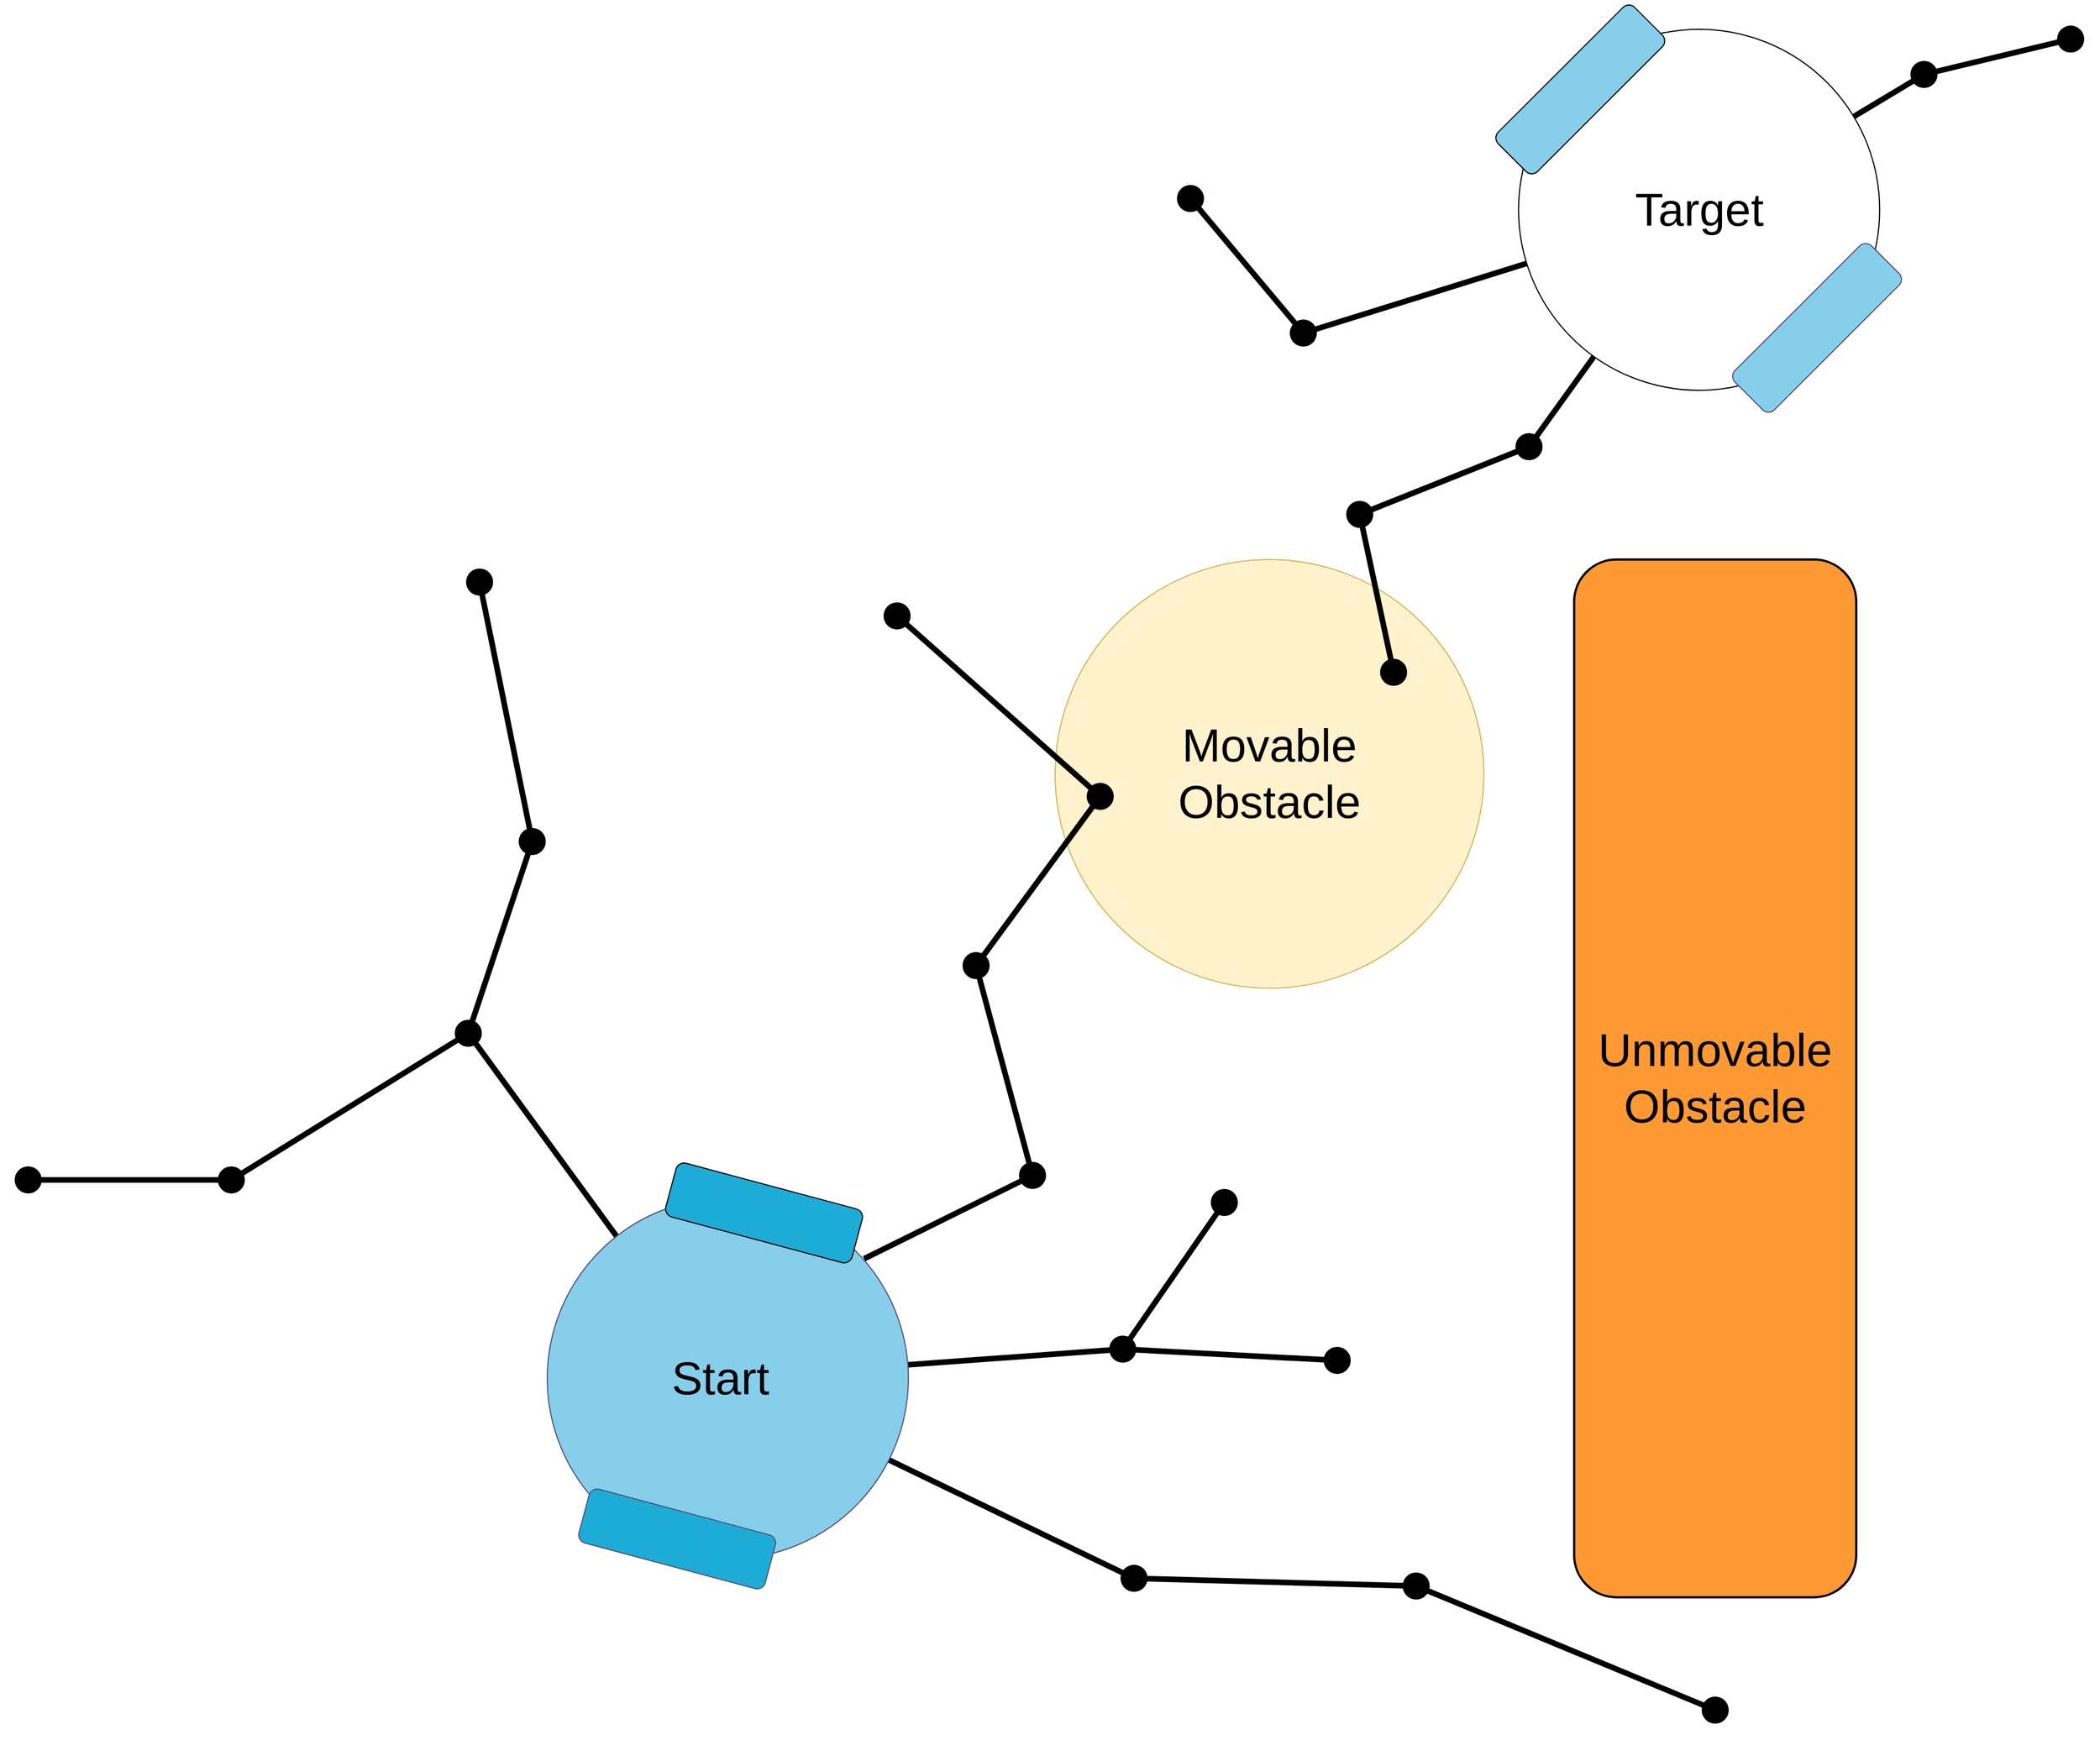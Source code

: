 <mxfile version="20.7.4" type="device"><diagram id="KiB-AufaJ31jpKkaHcrA" name="Page-1"><mxGraphModel dx="3718" dy="3886" grid="1" gridSize="10" guides="1" tooltips="1" connect="1" arrows="1" fold="1" page="1" pageScale="1" pageWidth="850" pageHeight="1100" math="1" shadow="0"><root><mxCell id="0"/><mxCell id="1" parent="0"/><mxCell id="sVk9f4SAbp3rtPKEbEiQ-156" value="" style="endArrow=none;html=1;rounded=0;fontSize=41;strokeWidth=5;" parent="1" source="sVk9f4SAbp3rtPKEbEiQ-139" target="sVk9f4SAbp3rtPKEbEiQ-71" edge="1"><mxGeometry width="50" height="50" relative="1" as="geometry"><mxPoint x="945" y="-679.27" as="sourcePoint"/><mxPoint x="655" y="-710" as="targetPoint"/><Array as="points"/></mxGeometry></mxCell><mxCell id="sVk9f4SAbp3rtPKEbEiQ-159" value="" style="endArrow=none;html=1;rounded=0;fontSize=41;strokeWidth=5;exitX=0.333;exitY=0.533;exitDx=0;exitDy=0;exitPerimeter=0;" parent="1" source="sVk9f4SAbp3rtPKEbEiQ-140" target="sVk9f4SAbp3rtPKEbEiQ-71" edge="1"><mxGeometry width="50" height="50" relative="1" as="geometry"><mxPoint x="975" y="-649.27" as="sourcePoint"/><mxPoint x="685" y="-680" as="targetPoint"/><Array as="points"/></mxGeometry></mxCell><mxCell id="sVk9f4SAbp3rtPKEbEiQ-120" value="" style="endArrow=none;html=1;rounded=0;fontSize=41;strokeWidth=5;startArrow=none;" parent="1" source="sVk9f4SAbp3rtPKEbEiQ-118" target="sVk9f4SAbp3rtPKEbEiQ-71" edge="1"><mxGeometry width="50" height="50" relative="1" as="geometry"><mxPoint x="200" y="-1080" as="sourcePoint"/><mxPoint x="-130" y="-1440" as="targetPoint"/></mxGeometry></mxCell><mxCell id="sVk9f4SAbp3rtPKEbEiQ-64" value="&lt;font style=&quot;font-size: 41px;&quot;&gt;Target&lt;br&gt;&lt;/font&gt;" style="ellipse;whiteSpace=wrap;html=1;aspect=fixed;fillColor=none;strokeWidth=1;" parent="1" vertex="1"><mxGeometry x="1130.73" y="-1970" width="320" height="320" as="geometry"/></mxCell><mxCell id="sVk9f4SAbp3rtPKEbEiQ-65" value="" style="rounded=1;whiteSpace=wrap;html=1;rotation=-45;fillColor=#87CEEB;" parent="1" vertex="1"><mxGeometry x="1100" y="-1941.34" width="170.91" height="49.27" as="geometry"/></mxCell><mxCell id="sVk9f4SAbp3rtPKEbEiQ-66" value="" style="rounded=1;whiteSpace=wrap;html=1;rotation=-45;fillColor=#87CEEB;strokeColor=#56517e;gradientColor=none;" parent="1" vertex="1"><mxGeometry x="1309.82" y="-1730" width="170.91" height="49.27" as="geometry"/></mxCell><mxCell id="sVk9f4SAbp3rtPKEbEiQ-67" value="" style="group;rotation=15;fillColor=none;" parent="1" connectable="0" vertex="1"><mxGeometry x="236.647" y="-959.353" width="370.706" height="370.706" as="geometry"/></mxCell><mxCell id="sVk9f4SAbp3rtPKEbEiQ-68" value="&lt;font style=&quot;font-size: 41px;&quot;&gt;&lt;br&gt;&lt;/font&gt;" style="ellipse;whiteSpace=wrap;html=1;aspect=fixed;fillColor=#87CEEB;strokeColor=#56517e;strokeWidth=1;rotation=25;" parent="sVk9f4SAbp3rtPKEbEiQ-67" vertex="1"><mxGeometry x="33.35" y="25.35" width="320" height="320" as="geometry"/></mxCell><mxCell id="sVk9f4SAbp3rtPKEbEiQ-69" value="" style="rounded=1;whiteSpace=wrap;html=1;rotation=15;fillColor=#1dacd6;" parent="sVk9f4SAbp3rtPKEbEiQ-67" vertex="1"><mxGeometry x="140" y="14" width="170.91" height="49.27" as="geometry"/></mxCell><mxCell id="sVk9f4SAbp3rtPKEbEiQ-70" value="" style="rounded=1;whiteSpace=wrap;html=1;rotation=15;fillColor=#1dacd6;strokeColor=#56517e;gradientColor=none;" parent="sVk9f4SAbp3rtPKEbEiQ-67" vertex="1"><mxGeometry x="63" y="303" width="170.91" height="49.27" as="geometry"/></mxCell><mxCell id="sVk9f4SAbp3rtPKEbEiQ-71" value="Start" style="text;html=1;align=center;verticalAlign=middle;resizable=0;points=[];autosize=1;strokeColor=none;fillColor=none;fontSize=41;" parent="1" vertex="1"><mxGeometry x="368.45" y="-804" width="110" height="60" as="geometry"/></mxCell><mxCell id="sVk9f4SAbp3rtPKEbEiQ-72" value="&lt;font style=&quot;font-size: 41px;&quot;&gt;Unmovable&lt;br&gt;Obstacle&lt;/font&gt;" style="rounded=1;whiteSpace=wrap;html=1;strokeWidth=2;fillColor=#FF9933;" parent="1" vertex="1"><mxGeometry x="1180" y="-1500" width="250" height="920" as="geometry"/></mxCell><mxCell id="sVk9f4SAbp3rtPKEbEiQ-113" value="&lt;font style=&quot;font-size: 41px;&quot;&gt;Movable&lt;br&gt;Obstacle&lt;/font&gt;" style="ellipse;whiteSpace=wrap;html=1;aspect=fixed;fillColor=#fff2cc;strokeColor=#d6b656;" parent="1" vertex="1"><mxGeometry x="720" y="-1500" width="380" height="380" as="geometry"/></mxCell><mxCell id="sVk9f4SAbp3rtPKEbEiQ-128" value="" style="endArrow=none;html=1;rounded=0;fontSize=41;entryX=0.45;entryY=0.6;entryDx=0;entryDy=0;entryPerimeter=0;strokeWidth=5;" parent="1" source="sVk9f4SAbp3rtPKEbEiQ-137" target="sVk9f4SAbp3rtPKEbEiQ-144" edge="1"><mxGeometry width="50" height="50" relative="1" as="geometry"><mxPoint x="510" y="-1860" as="sourcePoint"/><mxPoint x="390" y="-1744.63" as="targetPoint"/></mxGeometry></mxCell><mxCell id="sVk9f4SAbp3rtPKEbEiQ-130" value="" style="endArrow=none;html=1;rounded=0;fontSize=41;strokeWidth=5;" parent="1" target="sVk9f4SAbp3rtPKEbEiQ-118" edge="1"><mxGeometry width="50" height="50" relative="1" as="geometry"><mxPoint x="200" y="-1080" as="sourcePoint"/><mxPoint x="401.543" y="-804" as="targetPoint"/></mxGeometry></mxCell><mxCell id="sVk9f4SAbp3rtPKEbEiQ-118" value="" style="shape=waypoint;sketch=0;fillStyle=solid;size=6;pointerEvents=1;points=[];fillColor=none;resizable=0;rotatable=0;perimeter=centerPerimeter;snapToPoint=1;fontSize=41;strokeColor=#000000;strokeWidth=10;" parent="1" vertex="1"><mxGeometry x="180" y="-1100" width="40" height="40" as="geometry"/></mxCell><mxCell id="sVk9f4SAbp3rtPKEbEiQ-132" value="" style="shape=waypoint;sketch=0;fillStyle=solid;size=6;pointerEvents=1;points=[];fillColor=none;resizable=0;rotatable=0;perimeter=centerPerimeter;snapToPoint=1;fontSize=41;strokeColor=#000000;strokeWidth=10;" parent="1" vertex="1"><mxGeometry x="-210" y="-970" width="40" height="40" as="geometry"/></mxCell><mxCell id="sVk9f4SAbp3rtPKEbEiQ-133" value="" style="shape=waypoint;sketch=0;fillStyle=solid;size=6;pointerEvents=1;points=[];fillColor=none;resizable=0;rotatable=0;perimeter=centerPerimeter;snapToPoint=1;fontSize=41;strokeColor=#000000;strokeWidth=10;" parent="1" vertex="1"><mxGeometry x="-30" y="-970" width="40" height="40" as="geometry"/></mxCell><mxCell id="sVk9f4SAbp3rtPKEbEiQ-136" value="" style="shape=waypoint;sketch=0;fillStyle=solid;size=6;pointerEvents=1;points=[];fillColor=none;resizable=0;rotatable=0;perimeter=centerPerimeter;snapToPoint=1;fontSize=41;strokeColor=#000000;strokeWidth=10;" parent="1" vertex="1"><mxGeometry x="920" y="-1720.73" width="40" height="40" as="geometry"/></mxCell><mxCell id="sVk9f4SAbp3rtPKEbEiQ-137" value="" style="shape=waypoint;sketch=0;fillStyle=solid;size=6;pointerEvents=1;points=[];fillColor=none;resizable=0;rotatable=0;perimeter=centerPerimeter;snapToPoint=1;fontSize=41;strokeColor=#000000;strokeWidth=10;" parent="1" vertex="1"><mxGeometry x="1600" y="-1981.34" width="40" height="40" as="geometry"/></mxCell><mxCell id="sVk9f4SAbp3rtPKEbEiQ-139" value="" style="shape=waypoint;sketch=0;fillStyle=solid;size=6;pointerEvents=1;points=[];fillColor=none;resizable=0;rotatable=0;perimeter=centerPerimeter;snapToPoint=1;fontSize=41;strokeColor=#000000;strokeWidth=10;" parent="1" vertex="1"><mxGeometry x="770" y="-616.83" width="40" height="40" as="geometry"/></mxCell><mxCell id="sVk9f4SAbp3rtPKEbEiQ-140" value="" style="shape=waypoint;sketch=0;fillStyle=solid;size=6;pointerEvents=1;points=[];fillColor=none;resizable=0;rotatable=0;perimeter=centerPerimeter;snapToPoint=1;fontSize=41;strokeColor=#000000;strokeWidth=10;" parent="1" vertex="1"><mxGeometry x="760" y="-820" width="40" height="40" as="geometry"/></mxCell><mxCell id="sVk9f4SAbp3rtPKEbEiQ-141" value="" style="shape=waypoint;sketch=0;fillStyle=solid;size=6;pointerEvents=1;points=[];fillColor=none;resizable=0;rotatable=0;perimeter=centerPerimeter;snapToPoint=1;fontSize=41;strokeColor=#000000;strokeWidth=10;" parent="1" vertex="1"><mxGeometry x="1285" y="-500" width="40" height="40" as="geometry"/></mxCell><mxCell id="sVk9f4SAbp3rtPKEbEiQ-142" value="" style="shape=waypoint;sketch=0;fillStyle=solid;size=6;pointerEvents=1;points=[];fillColor=none;resizable=0;rotatable=0;perimeter=centerPerimeter;snapToPoint=1;fontSize=41;strokeColor=#000000;strokeWidth=10;" parent="1" vertex="1"><mxGeometry x="1020" y="-610" width="40" height="40" as="geometry"/></mxCell><mxCell id="sVk9f4SAbp3rtPKEbEiQ-143" value="" style="shape=waypoint;sketch=0;fillStyle=solid;size=6;pointerEvents=1;points=[];fillColor=none;resizable=0;rotatable=0;perimeter=centerPerimeter;snapToPoint=1;fontSize=41;strokeColor=#000000;strokeWidth=10;" parent="1" vertex="1"><mxGeometry x="1120" y="-1620" width="40" height="40" as="geometry"/></mxCell><mxCell id="sVk9f4SAbp3rtPKEbEiQ-144" value="" style="shape=waypoint;sketch=0;fillStyle=solid;size=6;pointerEvents=1;points=[];fillColor=none;resizable=0;rotatable=0;perimeter=centerPerimeter;snapToPoint=1;fontSize=41;strokeColor=#000000;strokeWidth=10;" parent="1" vertex="1"><mxGeometry x="1470" y="-1950" width="40" height="40" as="geometry"/></mxCell><mxCell id="sVk9f4SAbp3rtPKEbEiQ-145" value="" style="shape=waypoint;sketch=0;fillStyle=solid;size=6;pointerEvents=1;points=[];fillColor=none;resizable=0;rotatable=0;perimeter=centerPerimeter;snapToPoint=1;fontSize=41;strokeColor=#000000;strokeWidth=10;" parent="1" vertex="1"><mxGeometry x="1000" y="-1420" width="40" height="40" as="geometry"/></mxCell><mxCell id="sVk9f4SAbp3rtPKEbEiQ-146" value="" style="shape=waypoint;sketch=0;fillStyle=solid;size=6;pointerEvents=1;points=[];fillColor=none;resizable=0;rotatable=0;perimeter=centerPerimeter;snapToPoint=1;fontSize=41;strokeColor=#000000;strokeWidth=10;" parent="1" vertex="1"><mxGeometry x="970" y="-1560" width="40" height="40" as="geometry"/></mxCell><mxCell id="sVk9f4SAbp3rtPKEbEiQ-147" value="" style="shape=waypoint;sketch=0;fillStyle=solid;size=6;pointerEvents=1;points=[];fillColor=none;resizable=0;rotatable=0;perimeter=centerPerimeter;snapToPoint=1;fontSize=41;strokeColor=#000000;strokeWidth=10;" parent="1" vertex="1"><mxGeometry x="190" y="-1500" width="40" height="40" as="geometry"/></mxCell><mxCell id="sVk9f4SAbp3rtPKEbEiQ-148" value="" style="endArrow=none;html=1;rounded=0;fontSize=41;strokeWidth=5;startArrow=none;exitX=0;exitY=0.05;exitDx=0;exitDy=0;exitPerimeter=0;" parent="1" source="sVk9f4SAbp3rtPKEbEiQ-143" target="sVk9f4SAbp3rtPKEbEiQ-64" edge="1"><mxGeometry width="50" height="50" relative="1" as="geometry"><mxPoint x="210" y="-1070" as="sourcePoint"/><mxPoint x="411.543" y="-794" as="targetPoint"/></mxGeometry></mxCell><mxCell id="sVk9f4SAbp3rtPKEbEiQ-152" value="" style="endArrow=none;html=1;rounded=0;fontSize=41;entryX=0.678;entryY=0.385;entryDx=0;entryDy=0;entryPerimeter=0;strokeWidth=5;exitX=0.428;exitY=0.503;exitDx=0;exitDy=0;exitPerimeter=0;" parent="1" source="sVk9f4SAbp3rtPKEbEiQ-143" target="sVk9f4SAbp3rtPKEbEiQ-146" edge="1"><mxGeometry width="50" height="50" relative="1" as="geometry"><mxPoint x="880" y="-1819.27" as="sourcePoint"/><mxPoint x="590" y="-1850.0" as="targetPoint"/><Array as="points"/></mxGeometry></mxCell><mxCell id="sVk9f4SAbp3rtPKEbEiQ-153" value="" style="endArrow=none;html=1;rounded=0;fontSize=41;strokeWidth=5;startArrow=none;" parent="1" source="sVk9f4SAbp3rtPKEbEiQ-138" edge="1"><mxGeometry width="50" height="50" relative="1" as="geometry"><mxPoint x="890" y="-1809.27" as="sourcePoint"/><mxPoint x="840" y="-1820" as="targetPoint"/><Array as="points"><mxPoint x="840" y="-1820"/></Array></mxGeometry></mxCell><mxCell id="sVk9f4SAbp3rtPKEbEiQ-154" value="" style="endArrow=none;html=1;rounded=0;fontSize=41;strokeWidth=5;" parent="1" source="sVk9f4SAbp3rtPKEbEiQ-144" target="sVk9f4SAbp3rtPKEbEiQ-64" edge="1"><mxGeometry width="50" height="50" relative="1" as="geometry"><mxPoint x="900" y="-1799.27" as="sourcePoint"/><mxPoint x="610" y="-1830.0" as="targetPoint"/><Array as="points"/></mxGeometry></mxCell><mxCell id="sVk9f4SAbp3rtPKEbEiQ-155" value="" style="endArrow=none;html=1;rounded=0;fontSize=41;entryX=0.604;entryY=0.492;entryDx=0;entryDy=0;entryPerimeter=0;strokeWidth=5;" parent="1" source="sVk9f4SAbp3rtPKEbEiQ-64" target="sVk9f4SAbp3rtPKEbEiQ-136" edge="1"><mxGeometry width="50" height="50" relative="1" as="geometry"><mxPoint x="910" y="-1789.27" as="sourcePoint"/><mxPoint x="620" y="-1820.0" as="targetPoint"/><Array as="points"/></mxGeometry></mxCell><mxCell id="sVk9f4SAbp3rtPKEbEiQ-157" value="" style="endArrow=none;html=1;rounded=0;fontSize=41;strokeWidth=5;" parent="1" source="sVk9f4SAbp3rtPKEbEiQ-142" target="sVk9f4SAbp3rtPKEbEiQ-139" edge="1"><mxGeometry width="50" height="50" relative="1" as="geometry"><mxPoint x="955" y="-669.27" as="sourcePoint"/><mxPoint x="665" y="-700" as="targetPoint"/><Array as="points"/></mxGeometry></mxCell><mxCell id="sVk9f4SAbp3rtPKEbEiQ-160" value="" style="endArrow=none;html=1;rounded=0;fontSize=41;entryX=0.458;entryY=0.783;entryDx=0;entryDy=0;entryPerimeter=0;strokeWidth=5;" parent="1" source="sVk9f4SAbp3rtPKEbEiQ-141" target="sVk9f4SAbp3rtPKEbEiQ-142" edge="1"><mxGeometry width="50" height="50" relative="1" as="geometry"><mxPoint x="985" y="-639.27" as="sourcePoint"/><mxPoint x="695" y="-670" as="targetPoint"/><Array as="points"/></mxGeometry></mxCell><mxCell id="sVk9f4SAbp3rtPKEbEiQ-161" value="" style="endArrow=none;html=1;rounded=0;fontSize=41;entryX=0.825;entryY=1.136;entryDx=0;entryDy=0;entryPerimeter=0;strokeWidth=5;exitX=0.575;exitY=1.207;exitDx=0;exitDy=0;exitPerimeter=0;" parent="1" source="sVk9f4SAbp3rtPKEbEiQ-146" target="sVk9f4SAbp3rtPKEbEiQ-145" edge="1"><mxGeometry width="50" height="50" relative="1" as="geometry"><mxPoint x="995" y="-629.27" as="sourcePoint"/><mxPoint x="705" y="-660" as="targetPoint"/><Array as="points"/></mxGeometry></mxCell><mxCell id="sVk9f4SAbp3rtPKEbEiQ-162" value="" style="endArrow=none;html=1;rounded=0;fontSize=41;strokeWidth=5;startArrow=none;" parent="1" target="sVk9f4SAbp3rtPKEbEiQ-133" edge="1"><mxGeometry width="50" height="50" relative="1" as="geometry"><mxPoint x="-200" y="-950" as="sourcePoint"/><mxPoint x="411.543" y="-794.0" as="targetPoint"/></mxGeometry></mxCell><mxCell id="sVk9f4SAbp3rtPKEbEiQ-163" value="" style="endArrow=none;html=1;rounded=0;fontSize=41;strokeWidth=5;startArrow=none;" parent="1" source="sVk9f4SAbp3rtPKEbEiQ-133" target="sVk9f4SAbp3rtPKEbEiQ-118" edge="1"><mxGeometry width="50" height="50" relative="1" as="geometry"><mxPoint x="220" y="-1060" as="sourcePoint"/><mxPoint x="421.543" y="-784.0" as="targetPoint"/></mxGeometry></mxCell><mxCell id="sVk9f4SAbp3rtPKEbEiQ-164" value="" style="endArrow=none;html=1;rounded=0;fontSize=41;strokeWidth=5;startArrow=none;entryX=0.484;entryY=0.57;entryDx=0;entryDy=0;entryPerimeter=0;" parent="1" source="sVk9f4SAbp3rtPKEbEiQ-118" target="sVk9f4SAbp3rtPKEbEiQ-135" edge="1"><mxGeometry width="50" height="50" relative="1" as="geometry"><mxPoint x="230" y="-1050" as="sourcePoint"/><mxPoint x="270" y="-1240" as="targetPoint"/></mxGeometry></mxCell><mxCell id="sVk9f4SAbp3rtPKEbEiQ-165" value="" style="endArrow=none;html=1;rounded=0;fontSize=41;strokeWidth=5;startArrow=none;exitDx=0;exitDy=0;exitPerimeter=0;" parent="1" source="sVk9f4SAbp3rtPKEbEiQ-135" edge="1"><mxGeometry width="50" height="50" relative="1" as="geometry"><mxPoint x="240" y="-1040" as="sourcePoint"/><mxPoint x="260" y="-1240" as="targetPoint"/></mxGeometry></mxCell><mxCell id="sVk9f4SAbp3rtPKEbEiQ-135" value="" style="shape=waypoint;sketch=0;fillStyle=solid;size=6;pointerEvents=1;points=[];fillColor=none;resizable=0;rotatable=0;perimeter=centerPerimeter;snapToPoint=1;fontSize=41;strokeColor=#000000;strokeWidth=10;" parent="1" vertex="1"><mxGeometry x="236.65" y="-1270" width="40" height="40" as="geometry"/></mxCell><mxCell id="sVk9f4SAbp3rtPKEbEiQ-168" value="" style="endArrow=none;html=1;rounded=0;fontSize=41;strokeWidth=5;" parent="1" source="sVk9f4SAbp3rtPKEbEiQ-136" target="sVk9f4SAbp3rtPKEbEiQ-138" edge="1"><mxGeometry width="50" height="50" relative="1" as="geometry"><mxPoint x="940" y="-1700.73" as="sourcePoint"/><mxPoint x="850" y="-1790" as="targetPoint"/><Array as="points"/></mxGeometry></mxCell><mxCell id="sVk9f4SAbp3rtPKEbEiQ-138" value="" style="shape=waypoint;sketch=0;fillStyle=solid;size=6;pointerEvents=1;points=[];fillColor=none;resizable=0;rotatable=0;perimeter=centerPerimeter;snapToPoint=1;fontSize=41;strokeColor=#000000;strokeWidth=10;" parent="1" vertex="1"><mxGeometry x="820" y="-1840" width="40" height="40" as="geometry"/></mxCell><mxCell id="Nm65MoadGVEL6rWcmwwk-2" value="" style="shape=waypoint;sketch=0;fillStyle=solid;size=6;pointerEvents=1;points=[];fillColor=none;resizable=0;rotatable=0;perimeter=centerPerimeter;snapToPoint=1;fontSize=41;strokeColor=#000000;strokeWidth=10;" vertex="1" parent="1"><mxGeometry x="950" y="-810" width="40" height="40" as="geometry"/></mxCell><mxCell id="Nm65MoadGVEL6rWcmwwk-3" value="" style="shape=waypoint;sketch=0;fillStyle=solid;size=6;pointerEvents=1;points=[];fillColor=none;resizable=0;rotatable=0;perimeter=centerPerimeter;snapToPoint=1;fontSize=41;strokeColor=#000000;strokeWidth=10;" vertex="1" parent="1"><mxGeometry x="850" y="-950" width="40" height="40" as="geometry"/></mxCell><mxCell id="Nm65MoadGVEL6rWcmwwk-4" value="" style="shape=waypoint;sketch=0;fillStyle=solid;size=6;pointerEvents=1;points=[];fillColor=none;resizable=0;rotatable=0;perimeter=centerPerimeter;snapToPoint=1;fontSize=41;strokeColor=#000000;strokeWidth=10;" vertex="1" parent="1"><mxGeometry x="680" y="-974" width="40" height="40" as="geometry"/></mxCell><mxCell id="Nm65MoadGVEL6rWcmwwk-6" value="" style="shape=waypoint;sketch=0;fillStyle=solid;size=6;pointerEvents=1;points=[];fillColor=none;resizable=0;rotatable=0;perimeter=centerPerimeter;snapToPoint=1;fontSize=41;strokeColor=#000000;strokeWidth=10;" vertex="1" parent="1"><mxGeometry x="740" y="-1310" width="40" height="40" as="geometry"/></mxCell><mxCell id="Nm65MoadGVEL6rWcmwwk-8" value="" style="endArrow=none;html=1;rounded=0;fontSize=41;strokeWidth=5;startArrow=none;entryX=1.084;entryY=0.417;entryDx=0;entryDy=0;entryPerimeter=0;exitX=0.5;exitY=0.6;exitDx=0;exitDy=0;exitPerimeter=0;" edge="1" parent="1" source="sVk9f4SAbp3rtPKEbEiQ-147" target="sVk9f4SAbp3rtPKEbEiQ-135"><mxGeometry width="50" height="50" relative="1" as="geometry"><mxPoint x="200" y="-1360" as="sourcePoint"/><mxPoint x="256.65" y="-1250" as="targetPoint"/></mxGeometry></mxCell><mxCell id="Nm65MoadGVEL6rWcmwwk-9" value="" style="endArrow=none;html=1;rounded=0;fontSize=41;strokeWidth=5;startArrow=none;exitX=0.375;exitY=0.667;exitDx=0;exitDy=0;exitPerimeter=0;entryX=0.702;entryY=0.04;entryDx=0;entryDy=0;entryPerimeter=0;" edge="1" parent="1" source="Nm65MoadGVEL6rWcmwwk-4" target="sVk9f4SAbp3rtPKEbEiQ-68"><mxGeometry width="50" height="50" relative="1" as="geometry"><mxPoint x="220" y="-1340" as="sourcePoint"/><mxPoint x="276.65" y="-1230" as="targetPoint"/></mxGeometry></mxCell><mxCell id="Nm65MoadGVEL6rWcmwwk-10" value="" style="endArrow=none;html=1;rounded=0;fontSize=41;strokeWidth=5;startArrow=none;" edge="1" parent="1" source="Nm65MoadGVEL6rWcmwwk-5" target="Nm65MoadGVEL6rWcmwwk-4"><mxGeometry width="50" height="50" relative="1" as="geometry"><mxPoint x="590" y="-1140" as="sourcePoint"/><mxPoint x="286.65" y="-1220" as="targetPoint"/></mxGeometry></mxCell><mxCell id="Nm65MoadGVEL6rWcmwwk-11" value="" style="endArrow=none;html=1;rounded=0;fontSize=41;strokeWidth=5;startArrow=none;" edge="1" parent="1" source="Nm65MoadGVEL6rWcmwwk-1" target="Nm65MoadGVEL6rWcmwwk-6"><mxGeometry width="50" height="50" relative="1" as="geometry"><mxPoint x="580" y="-1450" as="sourcePoint"/><mxPoint x="296.65" y="-1210" as="targetPoint"/></mxGeometry></mxCell><mxCell id="Nm65MoadGVEL6rWcmwwk-12" value="" style="endArrow=none;html=1;rounded=0;fontSize=41;strokeWidth=5;startArrow=none;exitDx=0;exitDy=0;exitPerimeter=0;" edge="1" parent="1" source="Nm65MoadGVEL6rWcmwwk-5"><mxGeometry width="50" height="50" relative="1" as="geometry"><mxPoint x="250" y="-1310" as="sourcePoint"/><mxPoint x="650" y="-1140" as="targetPoint"/></mxGeometry></mxCell><mxCell id="Nm65MoadGVEL6rWcmwwk-13" value="" style="endArrow=none;html=1;rounded=0;fontSize=41;strokeWidth=5;startArrow=none;" edge="1" parent="1" source="sVk9f4SAbp3rtPKEbEiQ-140" target="Nm65MoadGVEL6rWcmwwk-3"><mxGeometry width="50" height="50" relative="1" as="geometry"><mxPoint x="260" y="-1300" as="sourcePoint"/><mxPoint x="316.65" y="-1190" as="targetPoint"/></mxGeometry></mxCell><mxCell id="Nm65MoadGVEL6rWcmwwk-14" value="" style="endArrow=none;html=1;rounded=0;fontSize=41;strokeWidth=5;startArrow=none;" edge="1" parent="1" source="sVk9f4SAbp3rtPKEbEiQ-140" target="Nm65MoadGVEL6rWcmwwk-2"><mxGeometry width="50" height="50" relative="1" as="geometry"><mxPoint x="270" y="-1290" as="sourcePoint"/><mxPoint x="326.65" y="-1180" as="targetPoint"/></mxGeometry></mxCell><mxCell id="Nm65MoadGVEL6rWcmwwk-5" value="" style="shape=waypoint;sketch=0;fillStyle=solid;size=6;pointerEvents=1;points=[];fillColor=none;resizable=0;rotatable=0;perimeter=centerPerimeter;snapToPoint=1;fontSize=41;strokeColor=#000000;strokeWidth=10;" vertex="1" parent="1"><mxGeometry x="630" y="-1160" width="40" height="40" as="geometry"/></mxCell><mxCell id="Nm65MoadGVEL6rWcmwwk-15" value="" style="endArrow=none;html=1;rounded=0;fontSize=41;strokeWidth=5;startArrow=none;exitX=0.292;exitY=1.083;exitDx=0;exitDy=0;exitPerimeter=0;" edge="1" parent="1" source="Nm65MoadGVEL6rWcmwwk-6" target="Nm65MoadGVEL6rWcmwwk-5"><mxGeometry width="50" height="50" relative="1" as="geometry"><mxPoint x="760" y="-1290" as="sourcePoint"/><mxPoint x="650" y="-1140" as="targetPoint"/></mxGeometry></mxCell><mxCell id="Nm65MoadGVEL6rWcmwwk-1" value="" style="shape=waypoint;sketch=0;fillStyle=solid;size=6;pointerEvents=1;points=[];fillColor=none;resizable=0;rotatable=0;perimeter=centerPerimeter;snapToPoint=1;fontSize=41;strokeColor=#000000;strokeWidth=10;" vertex="1" parent="1"><mxGeometry x="560" y="-1470" width="40" height="40" as="geometry"/></mxCell><mxCell id="Nm65MoadGVEL6rWcmwwk-16" value="" style="endArrow=none;html=1;rounded=0;fontSize=41;strokeWidth=5;startArrow=none;" edge="1" parent="1" target="Nm65MoadGVEL6rWcmwwk-1"><mxGeometry width="50" height="50" relative="1" as="geometry"><mxPoint x="580" y="-1450" as="sourcePoint"/><mxPoint x="760" y="-1290" as="targetPoint"/></mxGeometry></mxCell></root></mxGraphModel></diagram></mxfile>